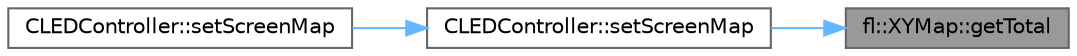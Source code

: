digraph "fl::XYMap::getTotal"
{
 // INTERACTIVE_SVG=YES
 // LATEX_PDF_SIZE
  bgcolor="transparent";
  edge [fontname=Helvetica,fontsize=10,labelfontname=Helvetica,labelfontsize=10];
  node [fontname=Helvetica,fontsize=10,shape=box,height=0.2,width=0.4];
  rankdir="RL";
  Node1 [id="Node000001",label="fl::XYMap::getTotal",height=0.2,width=0.4,color="gray40", fillcolor="grey60", style="filled", fontcolor="black",tooltip=" "];
  Node1 -> Node2 [id="edge1_Node000001_Node000002",dir="back",color="steelblue1",style="solid",tooltip=" "];
  Node2 [id="Node000002",label="CLEDController::setScreenMap",height=0.2,width=0.4,color="grey40", fillcolor="white", style="filled",URL="$d6/d2c/class_c_l_e_d_controller_aec9132a980f2049f3e8acae28c77425a.html#aec9132a980f2049f3e8acae28c77425a",tooltip=" "];
  Node2 -> Node3 [id="edge2_Node000002_Node000003",dir="back",color="steelblue1",style="solid",tooltip=" "];
  Node3 [id="Node000003",label="CLEDController::setScreenMap",height=0.2,width=0.4,color="grey40", fillcolor="white", style="filled",URL="$d6/d2c/class_c_l_e_d_controller_a5c9c089e913b688b78d74af3c4f2a29c.html#a5c9c089e913b688b78d74af3c4f2a29c",tooltip=" "];
}
